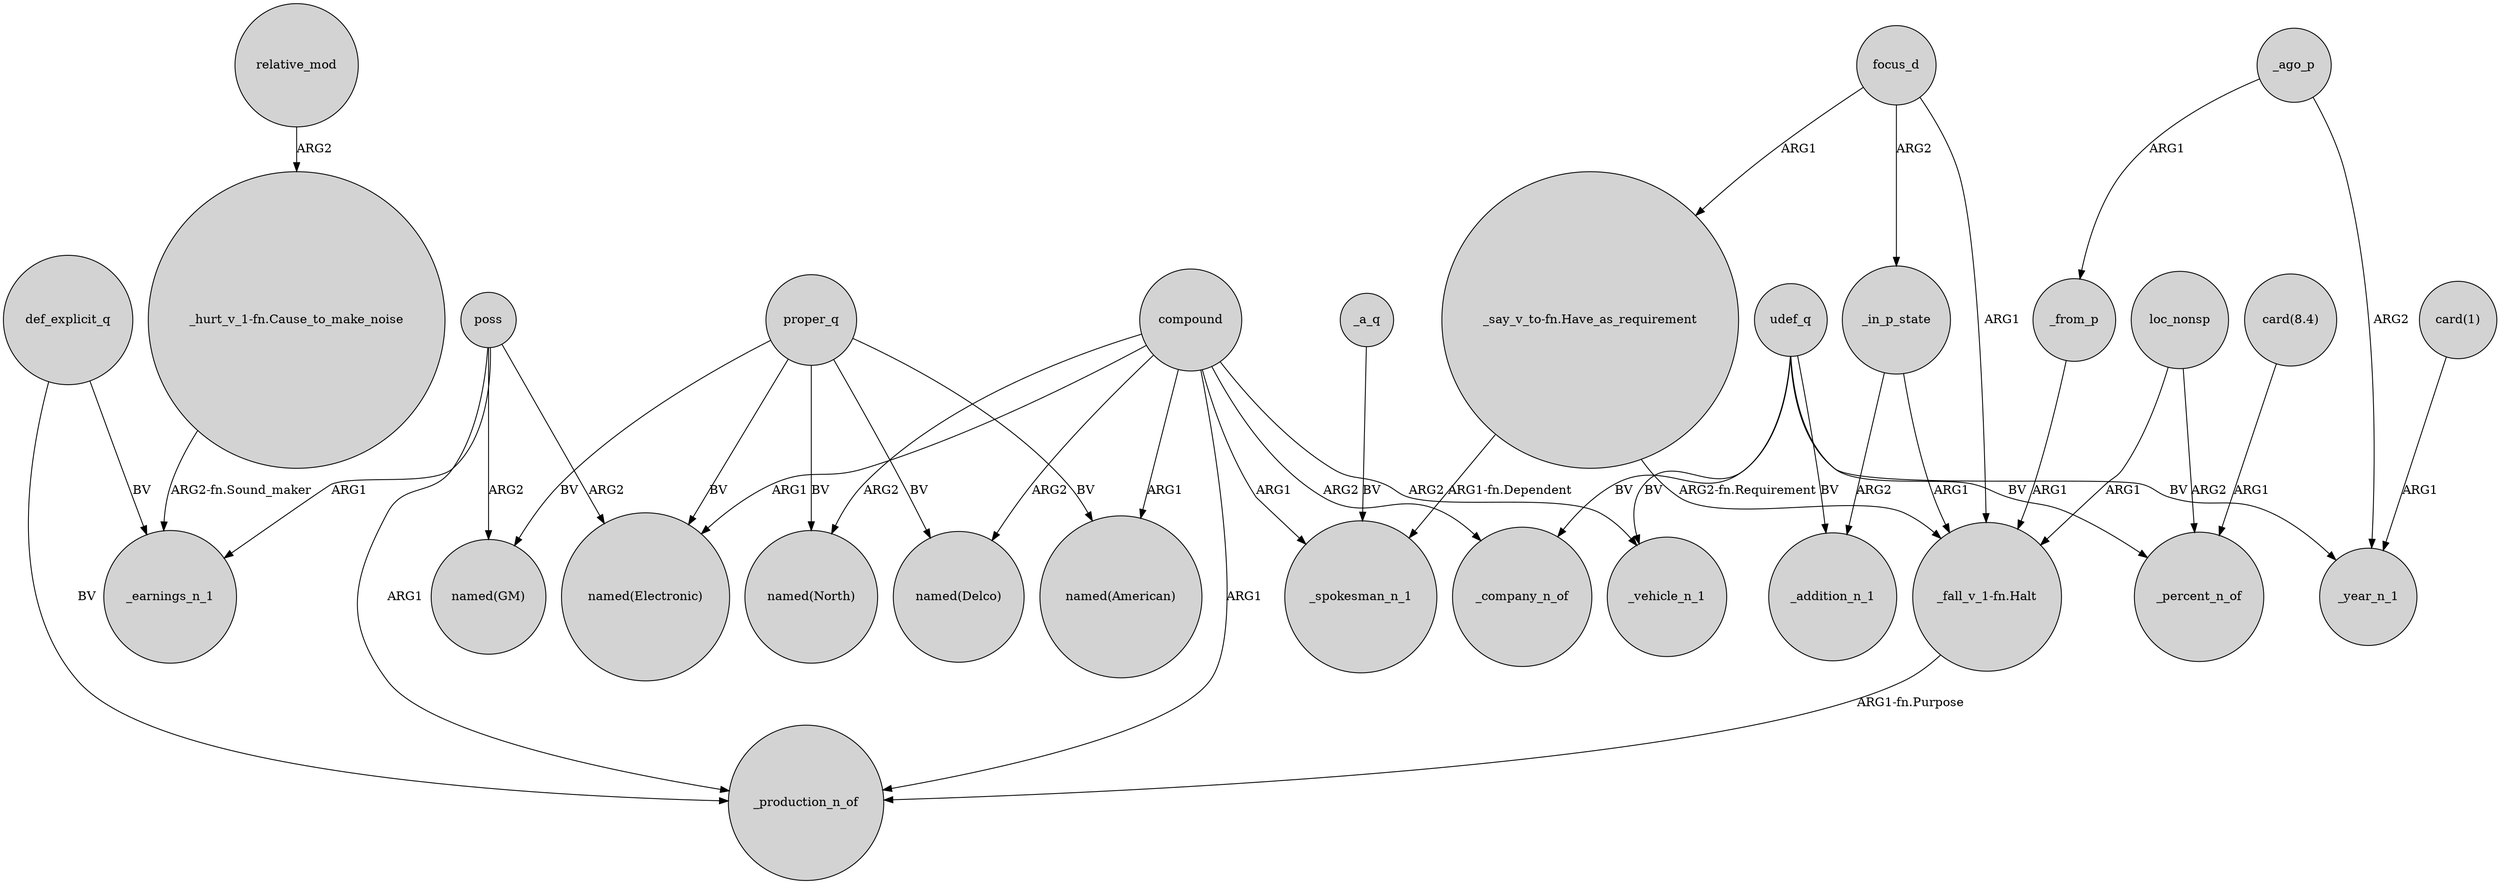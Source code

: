 digraph {
	node [shape=circle style=filled]
	relative_mod -> "_hurt_v_1-fn.Cause_to_make_noise" [label=ARG2]
	focus_d -> _in_p_state [label=ARG2]
	compound -> _spokesman_n_1 [label=ARG1]
	_ago_p -> _from_p [label=ARG1]
	proper_q -> "named(North)" [label=BV]
	"card(1)" -> _year_n_1 [label=ARG1]
	"_say_v_to-fn.Have_as_requirement" -> "_fall_v_1-fn.Halt" [label="ARG2-fn.Requirement"]
	"_say_v_to-fn.Have_as_requirement" -> _spokesman_n_1 [label="ARG1-fn.Dependent"]
	focus_d -> "_fall_v_1-fn.Halt" [label=ARG1]
	focus_d -> "_say_v_to-fn.Have_as_requirement" [label=ARG1]
	proper_q -> "named(GM)" [label=BV]
	udef_q -> _addition_n_1 [label=BV]
	poss -> _production_n_of [label=ARG1]
	compound -> _company_n_of [label=ARG2]
	poss -> "named(GM)" [label=ARG2]
	loc_nonsp -> "_fall_v_1-fn.Halt" [label=ARG1]
	"_fall_v_1-fn.Halt" -> _production_n_of [label="ARG1-fn.Purpose"]
	udef_q -> _vehicle_n_1 [label=BV]
	udef_q -> _percent_n_of [label=BV]
	poss -> "named(Electronic)" [label=ARG2]
	"card(8.4)" -> _percent_n_of [label=ARG1]
	udef_q -> _company_n_of [label=BV]
	proper_q -> "named(Delco)" [label=BV]
	def_explicit_q -> _earnings_n_1 [label=BV]
	poss -> _earnings_n_1 [label=ARG1]
	_in_p_state -> "_fall_v_1-fn.Halt" [label=ARG1]
	_from_p -> "_fall_v_1-fn.Halt" [label=ARG1]
	def_explicit_q -> _production_n_of [label=BV]
	proper_q -> "named(Electronic)" [label=BV]
	_ago_p -> _year_n_1 [label=ARG2]
	compound -> "named(Electronic)" [label=ARG1]
	compound -> "named(Delco)" [label=ARG2]
	_in_p_state -> _addition_n_1 [label=ARG2]
	udef_q -> _year_n_1 [label=BV]
	compound -> "named(North)" [label=ARG2]
	compound -> _vehicle_n_1 [label=ARG2]
	proper_q -> "named(American)" [label=BV]
	compound -> "named(American)" [label=ARG1]
	"_hurt_v_1-fn.Cause_to_make_noise" -> _earnings_n_1 [label="ARG2-fn.Sound_maker"]
	_a_q -> _spokesman_n_1 [label=BV]
	compound -> _production_n_of [label=ARG1]
	loc_nonsp -> _percent_n_of [label=ARG2]
}
